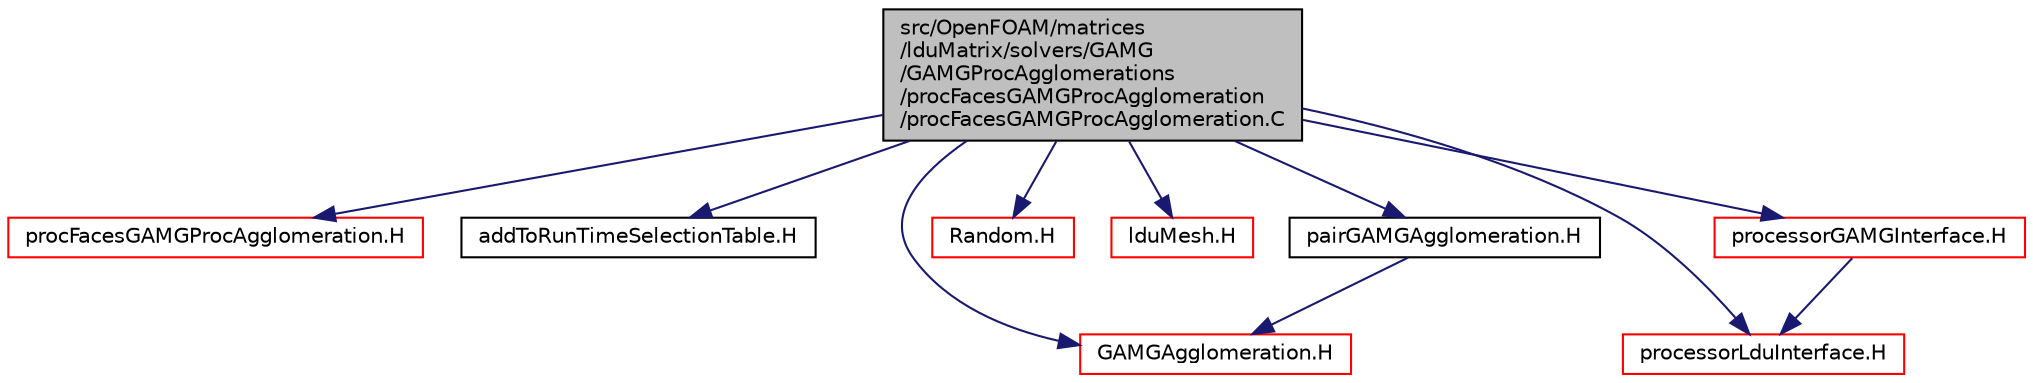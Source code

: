 digraph "src/OpenFOAM/matrices/lduMatrix/solvers/GAMG/GAMGProcAgglomerations/procFacesGAMGProcAgglomeration/procFacesGAMGProcAgglomeration.C"
{
  bgcolor="transparent";
  edge [fontname="Helvetica",fontsize="10",labelfontname="Helvetica",labelfontsize="10"];
  node [fontname="Helvetica",fontsize="10",shape=record];
  Node1 [label="src/OpenFOAM/matrices\l/lduMatrix/solvers/GAMG\l/GAMGProcAgglomerations\l/procFacesGAMGProcAgglomeration\l/procFacesGAMGProcAgglomeration.C",height=0.2,width=0.4,color="black", fillcolor="grey75", style="filled", fontcolor="black"];
  Node1 -> Node2 [color="midnightblue",fontsize="10",style="solid",fontname="Helvetica"];
  Node2 [label="procFacesGAMGProcAgglomeration.H",height=0.2,width=0.4,color="red",URL="$a08494.html"];
  Node1 -> Node3 [color="midnightblue",fontsize="10",style="solid",fontname="Helvetica"];
  Node3 [label="addToRunTimeSelectionTable.H",height=0.2,width=0.4,color="black",URL="$a07966.html",tooltip="Macros for easy insertion into run-time selection tables. "];
  Node1 -> Node4 [color="midnightblue",fontsize="10",style="solid",fontname="Helvetica"];
  Node4 [label="GAMGAgglomeration.H",height=0.2,width=0.4,color="red",URL="$a08478.html"];
  Node1 -> Node5 [color="midnightblue",fontsize="10",style="solid",fontname="Helvetica"];
  Node5 [label="Random.H",height=0.2,width=0.4,color="red",URL="$a09049.html"];
  Node1 -> Node6 [color="midnightblue",fontsize="10",style="solid",fontname="Helvetica"];
  Node6 [label="lduMesh.H",height=0.2,width=0.4,color="red",URL="$a08605.html"];
  Node1 -> Node7 [color="midnightblue",fontsize="10",style="solid",fontname="Helvetica"];
  Node7 [label="processorLduInterface.H",height=0.2,width=0.4,color="red",URL="$a08391.html"];
  Node1 -> Node8 [color="midnightblue",fontsize="10",style="solid",fontname="Helvetica"];
  Node8 [label="processorGAMGInterface.H",height=0.2,width=0.4,color="red",URL="$a08519.html"];
  Node8 -> Node7 [color="midnightblue",fontsize="10",style="solid",fontname="Helvetica"];
  Node1 -> Node9 [color="midnightblue",fontsize="10",style="solid",fontname="Helvetica"];
  Node9 [label="pairGAMGAgglomeration.H",height=0.2,width=0.4,color="black",URL="$a08482.html"];
  Node9 -> Node4 [color="midnightblue",fontsize="10",style="solid",fontname="Helvetica"];
}
